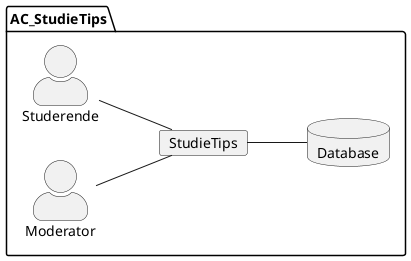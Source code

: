 @startuml
left to right direction
skinparam actorStyle awesome
package AC_StudieTips{
database Database
card StudieTips
:Studerende: -- StudieTips
:Moderator: -- StudieTips
StudieTips -- Database

}
@enduml